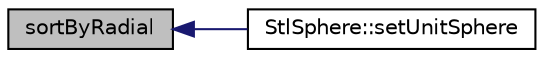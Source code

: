 digraph "sortByRadial"
{
  edge [fontname="Helvetica",fontsize="10",labelfontname="Helvetica",labelfontsize="10"];
  node [fontname="Helvetica",fontsize="10",shape=record];
  rankdir="LR";
  Node1 [label="sortByRadial",height=0.2,width=0.4,color="black", fillcolor="grey75", style="filled" fontcolor="black"];
  Node1 -> Node2 [dir="back",color="midnightblue",fontsize="10",style="solid",fontname="Helvetica"];
  Node2 [label="StlSphere::setUnitSphere",height=0.2,width=0.4,color="black", fillcolor="white", style="filled",URL="$class_stl_sphere.html#a4130c3b768e6821ba25d4219f4a5e929"];
}
